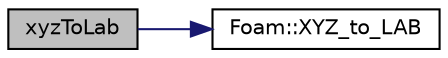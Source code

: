 digraph "xyzToLab"
{
  bgcolor="transparent";
  edge [fontname="Helvetica",fontsize="10",labelfontname="Helvetica",labelfontsize="10"];
  node [fontname="Helvetica",fontsize="10",shape=record];
  rankdir="LR";
  Node1 [label="xyzToLab",height=0.2,width=0.4,color="black", fillcolor="grey75", style="filled" fontcolor="black"];
  Node1 -> Node2 [color="midnightblue",fontsize="10",style="solid",fontname="Helvetica"];
  Node2 [label="Foam::XYZ_to_LAB",height=0.2,width=0.4,color="black",URL="$namespaceFoam.html#a3da23d3e7b15f54b47a83613f85051ad"];
}
